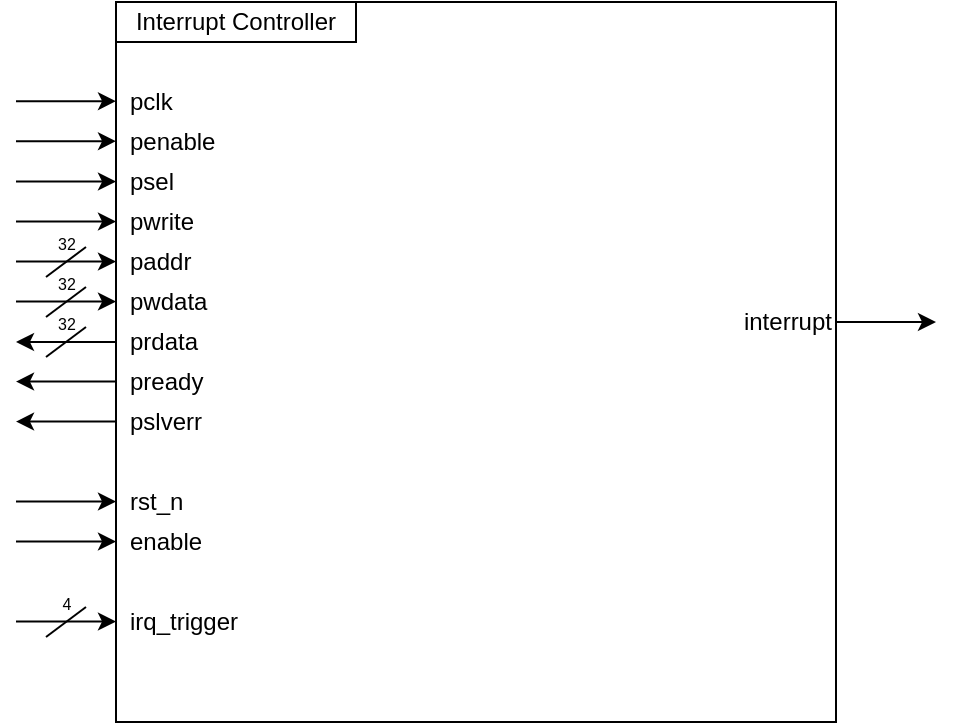<mxfile version="13.4.5" type="device"><diagram id="epma7B-vtCeHb-c6LN3Q" name="Page-1"><mxGraphModel dx="865" dy="483" grid="1" gridSize="10" guides="1" tooltips="1" connect="1" arrows="1" fold="1" page="1" pageScale="1" pageWidth="850" pageHeight="1100" math="0" shadow="0"><root><mxCell id="0"/><mxCell id="1" parent="0"/><mxCell id="_fjUtib6qISmz6wutjDp-1" value="" style="whiteSpace=wrap;html=1;aspect=fixed;" vertex="1" parent="1"><mxGeometry x="245" y="60" width="360" height="360" as="geometry"/></mxCell><mxCell id="_fjUtib6qISmz6wutjDp-2" value="Interrupt Controller" style="text;html=1;fillColor=none;align=center;verticalAlign=middle;whiteSpace=wrap;rounded=0;strokeColor=#000000;" vertex="1" parent="1"><mxGeometry x="245" y="60" width="120" height="20" as="geometry"/></mxCell><mxCell id="_fjUtib6qISmz6wutjDp-3" value="pclk" style="text;html=1;strokeColor=none;fillColor=none;align=left;verticalAlign=middle;whiteSpace=wrap;rounded=0;" vertex="1" parent="1"><mxGeometry x="250" y="100" width="40" height="20" as="geometry"/></mxCell><mxCell id="2" value="penable" style="text;html=1;align=left;verticalAlign=middle;resizable=0;points=[];autosize=1;" vertex="1" parent="1"><mxGeometry x="250" y="120" width="60" height="20" as="geometry"/></mxCell><mxCell id="_fjUtib6qISmz6wutjDp-5" value="psel" style="text;html=1;align=left;verticalAlign=middle;resizable=0;points=[];autosize=1;" vertex="1" parent="1"><mxGeometry x="250" y="140" width="40" height="20" as="geometry"/></mxCell><mxCell id="_fjUtib6qISmz6wutjDp-6" value="pwrite" style="text;html=1;align=left;verticalAlign=middle;resizable=0;points=[];autosize=1;" vertex="1" parent="1"><mxGeometry x="250" y="160" width="50" height="20" as="geometry"/></mxCell><mxCell id="_fjUtib6qISmz6wutjDp-7" value="paddr" style="text;html=1;align=left;verticalAlign=middle;resizable=0;points=[];autosize=1;" vertex="1" parent="1"><mxGeometry x="250" y="180" width="50" height="20" as="geometry"/></mxCell><mxCell id="_fjUtib6qISmz6wutjDp-8" value="pwdata" style="text;html=1;align=left;verticalAlign=middle;resizable=0;points=[];autosize=1;" vertex="1" parent="1"><mxGeometry x="250" y="200" width="50" height="20" as="geometry"/></mxCell><mxCell id="_fjUtib6qISmz6wutjDp-10" value="prdata" style="text;html=1;align=left;verticalAlign=middle;resizable=0;points=[];autosize=1;" vertex="1" parent="1"><mxGeometry x="250" y="220" width="50" height="20" as="geometry"/></mxCell><mxCell id="_fjUtib6qISmz6wutjDp-11" value="pready" style="text;html=1;align=left;verticalAlign=middle;resizable=0;points=[];autosize=1;" vertex="1" parent="1"><mxGeometry x="250" y="240" width="50" height="20" as="geometry"/></mxCell><mxCell id="_fjUtib6qISmz6wutjDp-12" value="pslverr" style="text;html=1;align=left;verticalAlign=middle;resizable=0;points=[];autosize=1;" vertex="1" parent="1"><mxGeometry x="250" y="260" width="50" height="20" as="geometry"/></mxCell><mxCell id="_fjUtib6qISmz6wutjDp-16" value="rst_n" style="text;html=1;align=left;verticalAlign=middle;resizable=0;points=[];autosize=1;" vertex="1" parent="1"><mxGeometry x="250" y="300" width="40" height="20" as="geometry"/></mxCell><mxCell id="_fjUtib6qISmz6wutjDp-17" value="enable" style="text;html=1;align=left;verticalAlign=middle;resizable=0;points=[];autosize=1;" vertex="1" parent="1"><mxGeometry x="250" y="320" width="50" height="20" as="geometry"/></mxCell><mxCell id="_fjUtib6qISmz6wutjDp-19" value="irq_trigger" style="text;html=1;align=left;verticalAlign=middle;resizable=0;points=[];autosize=1;" vertex="1" parent="1"><mxGeometry x="250" y="360" width="70" height="20" as="geometry"/></mxCell><mxCell id="_fjUtib6qISmz6wutjDp-20" value="interrupt" style="text;html=1;strokeColor=none;fillColor=none;align=right;verticalAlign=middle;whiteSpace=wrap;rounded=0;" vertex="1" parent="1"><mxGeometry x="565" y="210" width="40" height="20" as="geometry"/></mxCell><mxCell id="_fjUtib6qISmz6wutjDp-21" value="" style="endArrow=classic;html=1;" edge="1" parent="1"><mxGeometry width="50" height="50" relative="1" as="geometry"><mxPoint x="195" y="109.58" as="sourcePoint"/><mxPoint x="245" y="109.58" as="targetPoint"/></mxGeometry></mxCell><mxCell id="_fjUtib6qISmz6wutjDp-23" value="" style="endArrow=classic;html=1;" edge="1" parent="1"><mxGeometry width="50" height="50" relative="1" as="geometry"><mxPoint x="245" y="230" as="sourcePoint"/><mxPoint x="195" y="230" as="targetPoint"/></mxGeometry></mxCell><mxCell id="_fjUtib6qISmz6wutjDp-24" value="" style="endArrow=classic;html=1;" edge="1" parent="1"><mxGeometry width="50" height="50" relative="1" as="geometry"><mxPoint x="195" y="129.58" as="sourcePoint"/><mxPoint x="245" y="129.58" as="targetPoint"/></mxGeometry></mxCell><mxCell id="_fjUtib6qISmz6wutjDp-25" value="" style="endArrow=classic;html=1;" edge="1" parent="1"><mxGeometry width="50" height="50" relative="1" as="geometry"><mxPoint x="195" y="149.8" as="sourcePoint"/><mxPoint x="245" y="149.8" as="targetPoint"/></mxGeometry></mxCell><mxCell id="_fjUtib6qISmz6wutjDp-26" value="" style="endArrow=classic;html=1;" edge="1" parent="1"><mxGeometry width="50" height="50" relative="1" as="geometry"><mxPoint x="195" y="169.8" as="sourcePoint"/><mxPoint x="245" y="169.8" as="targetPoint"/></mxGeometry></mxCell><mxCell id="_fjUtib6qISmz6wutjDp-27" value="" style="endArrow=classic;html=1;" edge="1" parent="1"><mxGeometry width="50" height="50" relative="1" as="geometry"><mxPoint x="195" y="189.8" as="sourcePoint"/><mxPoint x="245" y="189.8" as="targetPoint"/></mxGeometry></mxCell><mxCell id="_fjUtib6qISmz6wutjDp-28" value="" style="endArrow=none;html=1;" edge="1" parent="1"><mxGeometry width="50" height="50" relative="1" as="geometry"><mxPoint x="210" y="197.5" as="sourcePoint"/><mxPoint x="230" y="182.5" as="targetPoint"/></mxGeometry></mxCell><mxCell id="_fjUtib6qISmz6wutjDp-29" value="&lt;font style=&quot;font-size: 8px&quot;&gt;32&lt;/font&gt;" style="text;html=1;align=center;verticalAlign=middle;resizable=0;points=[];autosize=1;" vertex="1" parent="1"><mxGeometry x="210" y="170" width="20" height="20" as="geometry"/></mxCell><mxCell id="_fjUtib6qISmz6wutjDp-30" value="" style="endArrow=classic;html=1;" edge="1" parent="1"><mxGeometry width="50" height="50" relative="1" as="geometry"><mxPoint x="195" y="209.8" as="sourcePoint"/><mxPoint x="245" y="209.8" as="targetPoint"/></mxGeometry></mxCell><mxCell id="_fjUtib6qISmz6wutjDp-31" value="" style="endArrow=none;html=1;" edge="1" parent="1"><mxGeometry width="50" height="50" relative="1" as="geometry"><mxPoint x="210" y="217.5" as="sourcePoint"/><mxPoint x="230" y="202.5" as="targetPoint"/></mxGeometry></mxCell><mxCell id="_fjUtib6qISmz6wutjDp-34" value="" style="endArrow=none;html=1;" edge="1" parent="1"><mxGeometry width="50" height="50" relative="1" as="geometry"><mxPoint x="210" y="237.5" as="sourcePoint"/><mxPoint x="230" y="222.5" as="targetPoint"/></mxGeometry></mxCell><mxCell id="_fjUtib6qISmz6wutjDp-36" value="&lt;font style=&quot;font-size: 8px&quot;&gt;32&lt;/font&gt;" style="text;html=1;align=center;verticalAlign=middle;resizable=0;points=[];autosize=1;" vertex="1" parent="1"><mxGeometry x="210" y="190" width="20" height="20" as="geometry"/></mxCell><mxCell id="_fjUtib6qISmz6wutjDp-37" value="&lt;font style=&quot;font-size: 8px&quot;&gt;32&lt;/font&gt;" style="text;html=1;align=center;verticalAlign=middle;resizable=0;points=[];autosize=1;" vertex="1" parent="1"><mxGeometry x="210" y="210" width="20" height="20" as="geometry"/></mxCell><mxCell id="_fjUtib6qISmz6wutjDp-38" value="" style="endArrow=classic;html=1;" edge="1" parent="1"><mxGeometry width="50" height="50" relative="1" as="geometry"><mxPoint x="245" y="249.76" as="sourcePoint"/><mxPoint x="195" y="249.76" as="targetPoint"/></mxGeometry></mxCell><mxCell id="_fjUtib6qISmz6wutjDp-39" value="" style="endArrow=classic;html=1;" edge="1" parent="1"><mxGeometry width="50" height="50" relative="1" as="geometry"><mxPoint x="245" y="269.76" as="sourcePoint"/><mxPoint x="195" y="269.76" as="targetPoint"/></mxGeometry></mxCell><mxCell id="_fjUtib6qISmz6wutjDp-40" value="" style="endArrow=classic;html=1;" edge="1" parent="1"><mxGeometry width="50" height="50" relative="1" as="geometry"><mxPoint x="195" y="309.76" as="sourcePoint"/><mxPoint x="245" y="309.76" as="targetPoint"/></mxGeometry></mxCell><mxCell id="_fjUtib6qISmz6wutjDp-41" value="" style="endArrow=classic;html=1;" edge="1" parent="1"><mxGeometry width="50" height="50" relative="1" as="geometry"><mxPoint x="195" y="329.76" as="sourcePoint"/><mxPoint x="245" y="329.76" as="targetPoint"/></mxGeometry></mxCell><mxCell id="_fjUtib6qISmz6wutjDp-42" value="" style="endArrow=classic;html=1;" edge="1" parent="1"><mxGeometry width="50" height="50" relative="1" as="geometry"><mxPoint x="195" y="369.76" as="sourcePoint"/><mxPoint x="245" y="369.76" as="targetPoint"/></mxGeometry></mxCell><mxCell id="_fjUtib6qISmz6wutjDp-43" value="" style="endArrow=none;html=1;" edge="1" parent="1"><mxGeometry width="50" height="50" relative="1" as="geometry"><mxPoint x="210" y="377.5" as="sourcePoint"/><mxPoint x="230" y="362.5" as="targetPoint"/></mxGeometry></mxCell><mxCell id="_fjUtib6qISmz6wutjDp-44" value="&lt;font style=&quot;font-size: 8px&quot;&gt;4&lt;/font&gt;" style="text;html=1;align=center;verticalAlign=middle;resizable=0;points=[];autosize=1;" vertex="1" parent="1"><mxGeometry x="210" y="350" width="20" height="20" as="geometry"/></mxCell><mxCell id="_fjUtib6qISmz6wutjDp-45" value="" style="endArrow=classic;html=1;" edge="1" parent="1"><mxGeometry width="50" height="50" relative="1" as="geometry"><mxPoint x="605" y="220.0" as="sourcePoint"/><mxPoint x="655" y="220.0" as="targetPoint"/></mxGeometry></mxCell></root></mxGraphModel></diagram></mxfile>